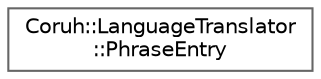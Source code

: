digraph "Graphical Class Hierarchy"
{
 // INTERACTIVE_SVG=YES
 // LATEX_PDF_SIZE
  bgcolor="transparent";
  edge [fontname=Helvetica,fontsize=10,labelfontname=Helvetica,labelfontsize=10];
  node [fontname=Helvetica,fontsize=10,shape=box,height=0.2,width=0.4];
  rankdir="LR";
  Node0 [id="Node000000",label="Coruh::LanguageTranslator\l::PhraseEntry",height=0.2,width=0.4,color="grey40", fillcolor="white", style="filled",URL="$struct_coruh_1_1_language_translator_1_1_phrase_entry.html",tooltip="Genel ifade girdisi."];
}
